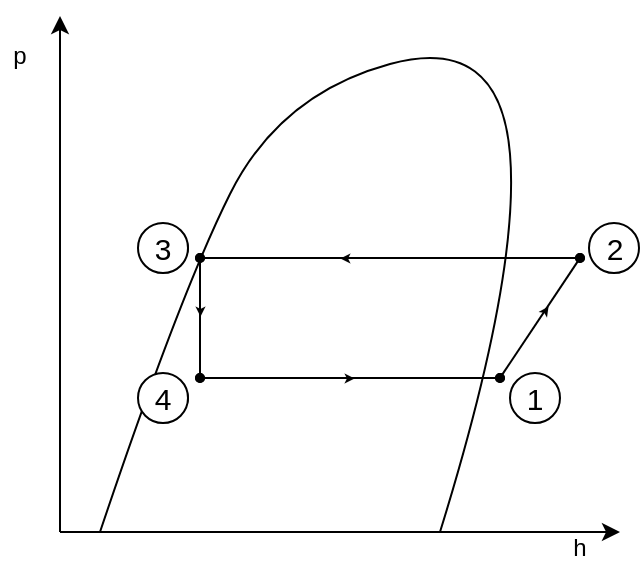 <mxfile version="18.0.3" type="github">
  <diagram id="wVtlZo8cVKPB0jHUhsLX" name="Page-1">
    <mxGraphModel dx="1007" dy="530" grid="1" gridSize="10" guides="1" tooltips="1" connect="1" arrows="1" fold="1" page="1" pageScale="1" pageWidth="350" pageHeight="350" math="0" shadow="0">
      <root>
        <mxCell id="0" />
        <mxCell id="1" parent="0" />
        <mxCell id="JLO5sq69580xviN0e8U7-1" value="" style="endArrow=classic;html=1;rounded=0;" parent="1" edge="1">
          <mxGeometry width="50" height="50" relative="1" as="geometry">
            <mxPoint x="40" y="310" as="sourcePoint" />
            <mxPoint x="40" y="52" as="targetPoint" />
          </mxGeometry>
        </mxCell>
        <mxCell id="JLO5sq69580xviN0e8U7-2" value="" style="endArrow=classic;html=1;rounded=0;" parent="1" edge="1">
          <mxGeometry width="50" height="50" relative="1" as="geometry">
            <mxPoint x="40" y="310" as="sourcePoint" />
            <mxPoint x="320" y="310" as="targetPoint" />
          </mxGeometry>
        </mxCell>
        <mxCell id="JLO5sq69580xviN0e8U7-3" value="h" style="text;html=1;strokeColor=none;fillColor=none;align=center;verticalAlign=middle;whiteSpace=wrap;rounded=0;" parent="1" vertex="1">
          <mxGeometry x="290" y="310" width="20" height="15" as="geometry" />
        </mxCell>
        <mxCell id="JLO5sq69580xviN0e8U7-4" value="p" style="text;html=1;strokeColor=none;fillColor=none;align=center;verticalAlign=middle;whiteSpace=wrap;rounded=0;" parent="1" vertex="1">
          <mxGeometry x="10" y="62" width="20" height="20" as="geometry" />
        </mxCell>
        <mxCell id="JLO5sq69580xviN0e8U7-7" value="" style="curved=1;endArrow=none;html=1;rounded=0;endFill=0;" parent="1" edge="1">
          <mxGeometry width="50" height="50" relative="1" as="geometry">
            <mxPoint x="60" y="310" as="sourcePoint" />
            <mxPoint x="230" y="310" as="targetPoint" />
            <Array as="points">
              <mxPoint x="100" y="191" />
              <mxPoint x="150" y="91" />
              <mxPoint x="260" y="61" />
              <mxPoint x="270" y="181" />
            </Array>
          </mxGeometry>
        </mxCell>
        <mxCell id="JLO5sq69580xviN0e8U7-13" value="" style="endArrow=oval;html=1;rounded=0;curved=1;endFill=1;startArrow=oval;startFill=1;endSize=4;startSize=4;" parent="1" edge="1">
          <mxGeometry width="50" height="50" relative="1" as="geometry">
            <mxPoint x="110" y="173" as="sourcePoint" />
            <mxPoint x="300" y="173" as="targetPoint" />
          </mxGeometry>
        </mxCell>
        <mxCell id="JLO5sq69580xviN0e8U7-14" value="" style="endArrow=oval;html=1;rounded=0;curved=1;endFill=1;startArrow=oval;startFill=1;endSize=4;startSize=4;" parent="1" edge="1">
          <mxGeometry width="50" height="50" relative="1" as="geometry">
            <mxPoint x="110" y="173" as="sourcePoint" />
            <mxPoint x="110" y="233" as="targetPoint" />
          </mxGeometry>
        </mxCell>
        <mxCell id="JLO5sq69580xviN0e8U7-15" value="" style="endArrow=oval;html=1;rounded=0;curved=1;endFill=1;startArrow=oval;startFill=1;endSize=4;startSize=4;entryX=0.15;entryY=0.35;entryDx=0;entryDy=0;entryPerimeter=0;" parent="1" edge="1">
          <mxGeometry width="50" height="50" relative="1" as="geometry">
            <mxPoint x="110" y="233" as="sourcePoint" />
            <mxPoint x="260" y="233" as="targetPoint" />
          </mxGeometry>
        </mxCell>
        <mxCell id="JLO5sq69580xviN0e8U7-16" value="" style="endArrow=oval;html=1;rounded=0;curved=1;endFill=1;startArrow=oval;startFill=1;endSize=4;startSize=4;" parent="1" edge="1">
          <mxGeometry width="50" height="50" relative="1" as="geometry">
            <mxPoint x="300" y="173" as="sourcePoint" />
            <mxPoint x="260" y="233" as="targetPoint" />
          </mxGeometry>
        </mxCell>
        <mxCell id="JLO5sq69580xviN0e8U7-22" value="" style="endArrow=classic;html=1;rounded=0;endSize=5;strokeWidth=0;" parent="1" edge="1">
          <mxGeometry width="50" height="50" relative="1" as="geometry">
            <mxPoint x="110" y="181.0" as="sourcePoint" />
            <mxPoint x="110" y="202" as="targetPoint" />
          </mxGeometry>
        </mxCell>
        <mxCell id="JLO5sq69580xviN0e8U7-23" value="" style="endArrow=classic;html=1;rounded=0;endSize=5;strokeWidth=0;" parent="1" edge="1">
          <mxGeometry width="50" height="50" relative="1" as="geometry">
            <mxPoint x="170" y="233" as="sourcePoint" />
            <mxPoint x="187" y="233" as="targetPoint" />
          </mxGeometry>
        </mxCell>
        <mxCell id="JLO5sq69580xviN0e8U7-24" value="" style="endArrow=classic;html=1;rounded=0;endSize=5;strokeWidth=0;" parent="1" edge="1">
          <mxGeometry width="50" height="50" relative="1" as="geometry">
            <mxPoint x="271" y="216" as="sourcePoint" />
            <mxPoint x="284" y="197" as="targetPoint" />
          </mxGeometry>
        </mxCell>
        <mxCell id="mcuxGvP8ZtwSKULLHQHJ-2" value="" style="endArrow=classic;html=1;rounded=0;endSize=5;strokeWidth=0;" parent="1" edge="1">
          <mxGeometry width="50" height="50" relative="1" as="geometry">
            <mxPoint x="220" y="173" as="sourcePoint" />
            <mxPoint x="180" y="173" as="targetPoint" />
            <Array as="points">
              <mxPoint x="200" y="173" />
            </Array>
          </mxGeometry>
        </mxCell>
        <mxCell id="LWV6n7G7lHrfXqdvU4e6-1" value="&lt;font style=&quot;font-size: 12px;&quot;&gt;1&lt;/font&gt;" style="ellipse;whiteSpace=wrap;html=1;aspect=fixed;fontSize=15;strokeWidth=1;" parent="1" vertex="1">
          <mxGeometry x="270" y="236" width="14" height="14" as="geometry" />
        </mxCell>
        <mxCell id="LWV6n7G7lHrfXqdvU4e6-3" value="&lt;font style=&quot;font-size: 12px;&quot;&gt;2&lt;/font&gt;" style="ellipse;whiteSpace=wrap;html=1;aspect=fixed;fontSize=15;strokeWidth=1;" parent="1" vertex="1">
          <mxGeometry x="310" y="161" width="14" height="14" as="geometry" />
        </mxCell>
        <mxCell id="LWV6n7G7lHrfXqdvU4e6-4" value="&lt;font style=&quot;font-size: 12px;&quot;&gt;3&lt;/font&gt;" style="ellipse;whiteSpace=wrap;html=1;aspect=fixed;fontSize=15;strokeWidth=1;" parent="1" vertex="1">
          <mxGeometry x="90" y="161" width="14" height="14" as="geometry" />
        </mxCell>
        <mxCell id="LWV6n7G7lHrfXqdvU4e6-5" value="&lt;div style=&quot;font-size: 12px;&quot;&gt;&lt;font style=&quot;font-size: 12px;&quot;&gt;4&lt;/font&gt;&lt;/div&gt;" style="ellipse;whiteSpace=wrap;html=1;aspect=fixed;fontSize=15;strokeWidth=1;" parent="1" vertex="1">
          <mxGeometry x="90" y="236" width="14" height="14" as="geometry" />
        </mxCell>
        <mxCell id="7sdMNg0iEnucpyQkNNFq-1" value="1" style="ellipse;whiteSpace=wrap;html=1;aspect=fixed;fontSize=15;" vertex="1" parent="1">
          <mxGeometry x="265" y="230.5" width="25" height="25" as="geometry" />
        </mxCell>
        <mxCell id="7sdMNg0iEnucpyQkNNFq-4" value="2" style="ellipse;whiteSpace=wrap;html=1;aspect=fixed;fontSize=15;" vertex="1" parent="1">
          <mxGeometry x="304.5" y="155.5" width="25" height="25" as="geometry" />
        </mxCell>
        <mxCell id="7sdMNg0iEnucpyQkNNFq-5" value="3" style="ellipse;whiteSpace=wrap;html=1;aspect=fixed;fontSize=15;" vertex="1" parent="1">
          <mxGeometry x="79" y="155.5" width="25" height="25" as="geometry" />
        </mxCell>
        <mxCell id="7sdMNg0iEnucpyQkNNFq-6" value="4" style="ellipse;whiteSpace=wrap;html=1;aspect=fixed;fontSize=15;" vertex="1" parent="1">
          <mxGeometry x="79" y="230.5" width="25" height="25" as="geometry" />
        </mxCell>
      </root>
    </mxGraphModel>
  </diagram>
</mxfile>
